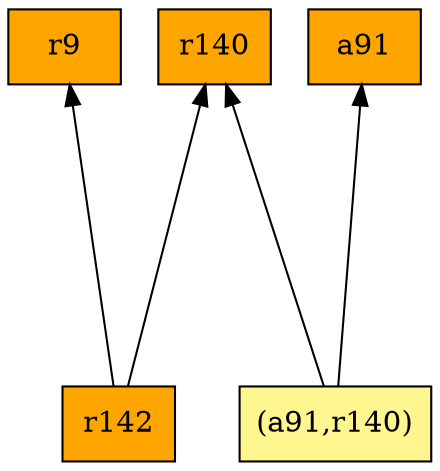 digraph G {
rankdir=BT;ranksep="2.0";
"r142" [shape=record,fillcolor=orange,style=filled,label="{r142}"];
"a91" [shape=record,fillcolor=orange,style=filled,label="{a91}"];
"r140" [shape=record,fillcolor=orange,style=filled,label="{r140}"];
"r9" [shape=record,fillcolor=orange,style=filled,label="{r9}"];
"(a91,r140)" [shape=record,fillcolor=khaki1,style=filled,label="{(a91,r140)}"];
"r142" -> "r9"
"r142" -> "r140"
"(a91,r140)" -> "a91"
"(a91,r140)" -> "r140"
}